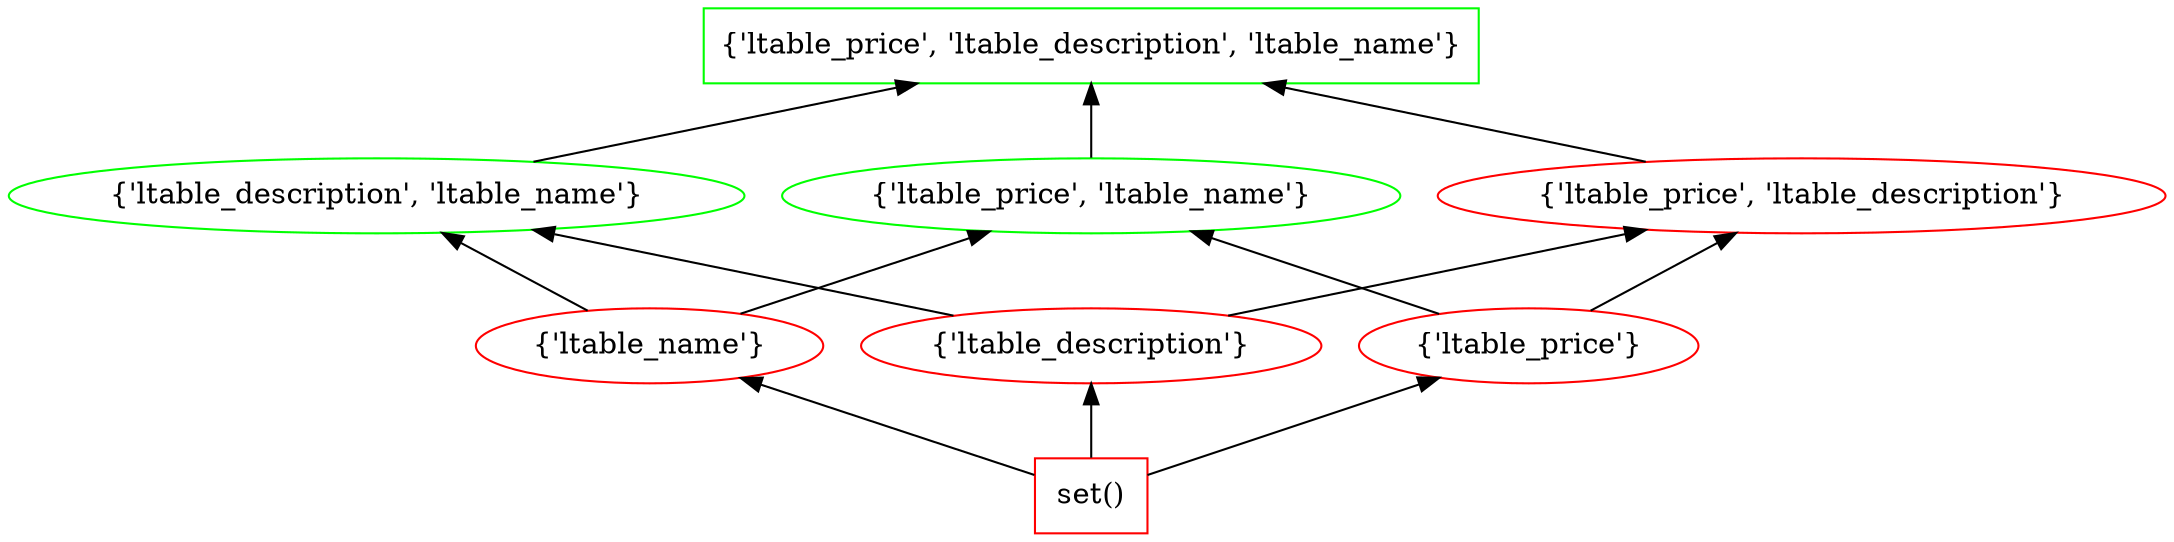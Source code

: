 digraph G {
splines="line"
rankdir=BT
"{'ltable_price', 'ltable_description', 'ltable_name'}" [shape=box];
"set()" [shape=box];
"set()" [color=red];
"set()" -> "{'ltable_name'}";
"set()" -> "{'ltable_description'}";
"set()" -> "{'ltable_price'}";
"{'ltable_name'}" [color=red];
"{'ltable_name'}" -> "{'ltable_description', 'ltable_name'}";
"{'ltable_name'}" -> "{'ltable_price', 'ltable_name'}";
"{'ltable_description'}" [color=red];
"{'ltable_description'}" -> "{'ltable_description', 'ltable_name'}";
"{'ltable_description'}" -> "{'ltable_price', 'ltable_description'}";
"{'ltable_price'}" [color=red];
"{'ltable_price'}" -> "{'ltable_price', 'ltable_name'}";
"{'ltable_price'}" -> "{'ltable_price', 'ltable_description'}";
"{'ltable_description', 'ltable_name'}" [color=green];
"{'ltable_description', 'ltable_name'}" -> "{'ltable_price', 'ltable_description', 'ltable_name'}";
"{'ltable_price', 'ltable_name'}" [color=green];
"{'ltable_price', 'ltable_name'}" -> "{'ltable_price', 'ltable_description', 'ltable_name'}";
"{'ltable_price', 'ltable_description'}" [color=red];
"{'ltable_price', 'ltable_description'}" -> "{'ltable_price', 'ltable_description', 'ltable_name'}";
"{'ltable_price', 'ltable_description', 'ltable_name'}" [color=green];
}